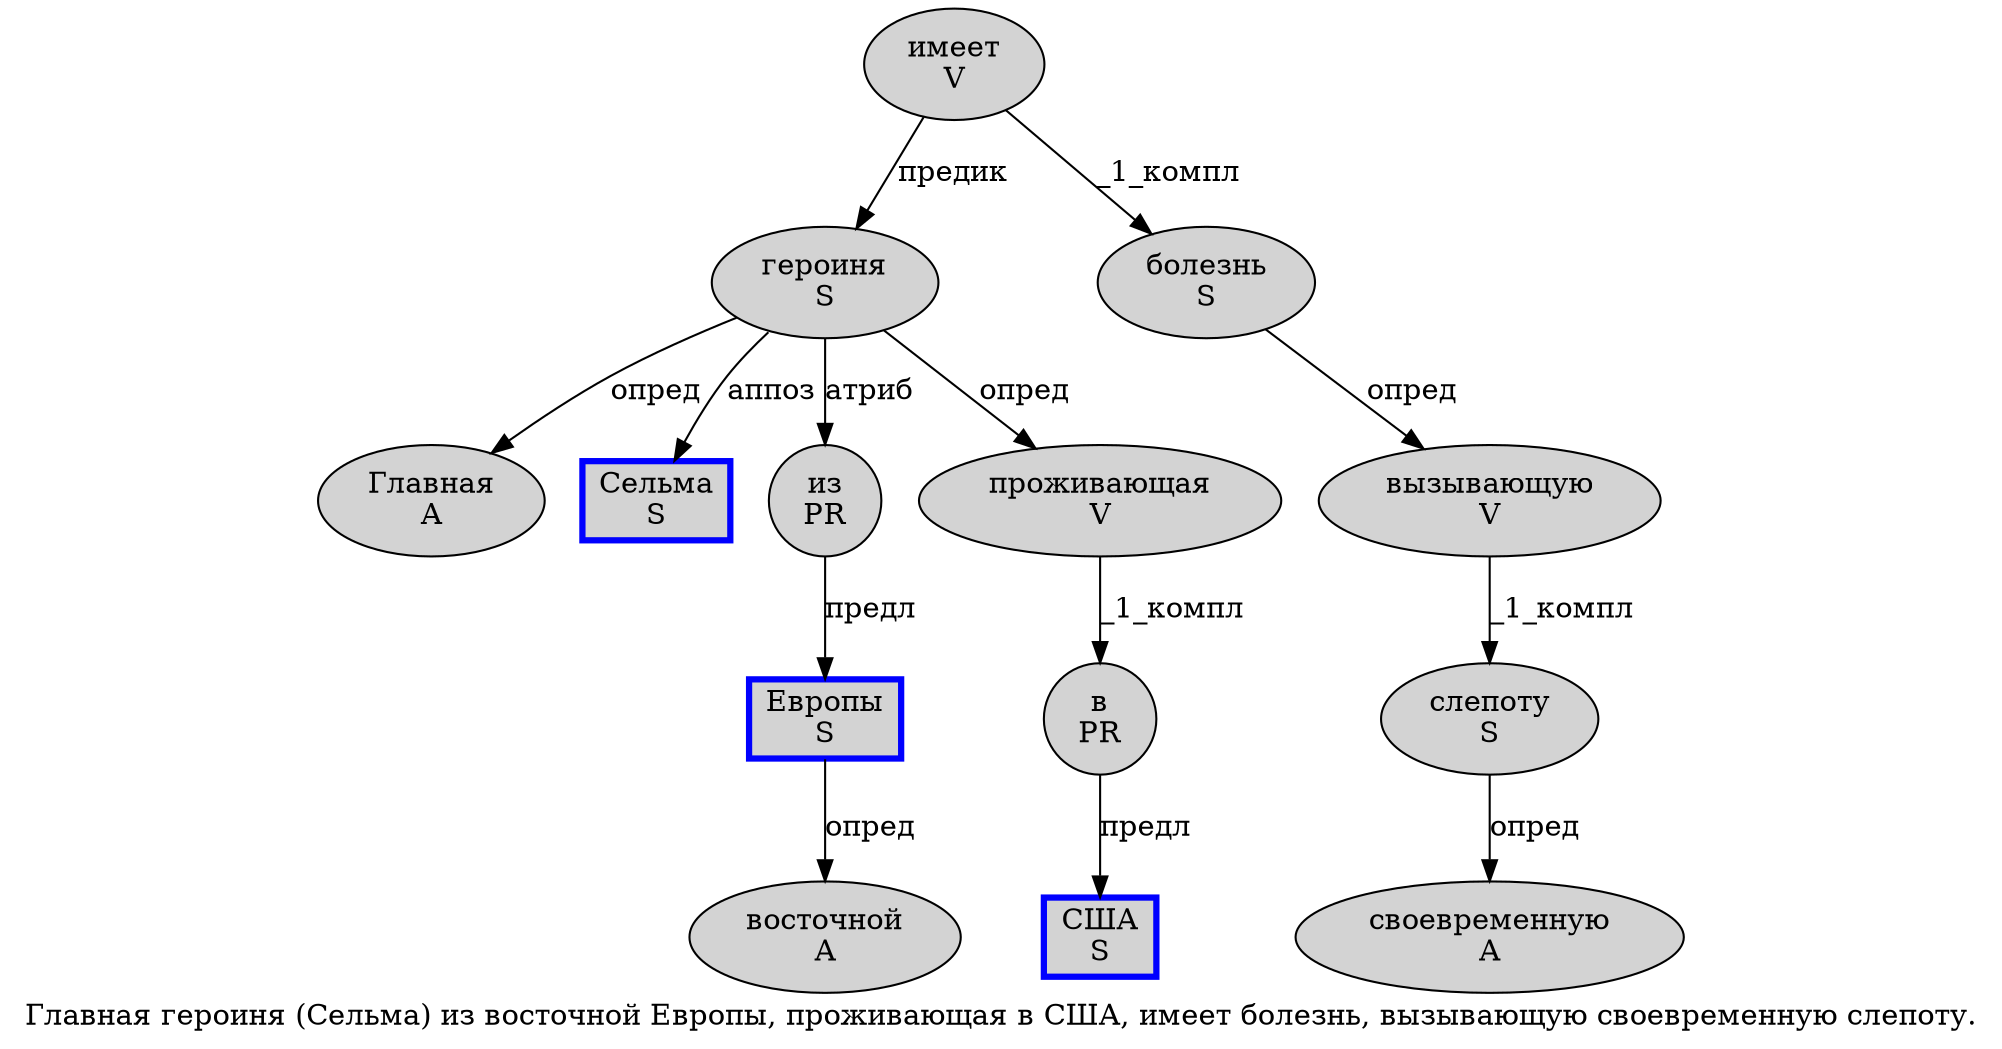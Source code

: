 digraph SENTENCE_1767 {
	graph [label="Главная героиня (Сельма) из восточной Европы, проживающая в США, имеет болезнь, вызывающую своевременную слепоту."]
	node [style=filled]
		0 [label="Главная
A" color="" fillcolor=lightgray penwidth=1 shape=ellipse]
		1 [label="героиня
S" color="" fillcolor=lightgray penwidth=1 shape=ellipse]
		3 [label="Сельма
S" color=blue fillcolor=lightgray penwidth=3 shape=box]
		5 [label="из
PR" color="" fillcolor=lightgray penwidth=1 shape=ellipse]
		6 [label="восточной
A" color="" fillcolor=lightgray penwidth=1 shape=ellipse]
		7 [label="Европы
S" color=blue fillcolor=lightgray penwidth=3 shape=box]
		9 [label="проживающая
V" color="" fillcolor=lightgray penwidth=1 shape=ellipse]
		10 [label="в
PR" color="" fillcolor=lightgray penwidth=1 shape=ellipse]
		11 [label="США
S" color=blue fillcolor=lightgray penwidth=3 shape=box]
		13 [label="имеет
V" color="" fillcolor=lightgray penwidth=1 shape=ellipse]
		14 [label="болезнь
S" color="" fillcolor=lightgray penwidth=1 shape=ellipse]
		16 [label="вызывающую
V" color="" fillcolor=lightgray penwidth=1 shape=ellipse]
		17 [label="своевременную
A" color="" fillcolor=lightgray penwidth=1 shape=ellipse]
		18 [label="слепоту
S" color="" fillcolor=lightgray penwidth=1 shape=ellipse]
			9 -> 10 [label="_1_компл"]
			16 -> 18 [label="_1_компл"]
			7 -> 6 [label="опред"]
			18 -> 17 [label="опред"]
			14 -> 16 [label="опред"]
			13 -> 1 [label="предик"]
			13 -> 14 [label="_1_компл"]
			10 -> 11 [label="предл"]
			5 -> 7 [label="предл"]
			1 -> 0 [label="опред"]
			1 -> 3 [label="аппоз"]
			1 -> 5 [label="атриб"]
			1 -> 9 [label="опред"]
}